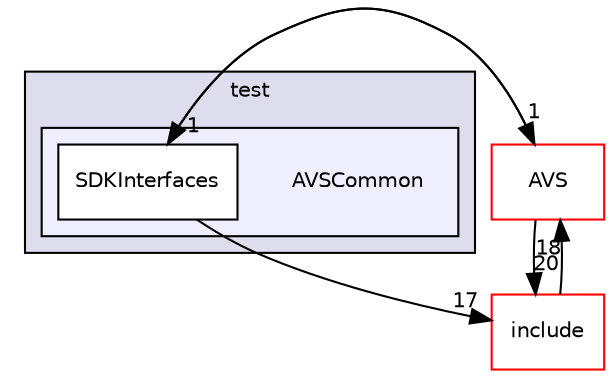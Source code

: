 digraph "/workplace/avs-device-sdk/AVSCommon/SDKInterfaces/test/AVSCommon" {
  compound=true
  node [ fontsize="10", fontname="Helvetica"];
  edge [ labelfontsize="10", labelfontname="Helvetica"];
  subgraph clusterdir_1ddd86bfa39359b35ed671234e3560e0 {
    graph [ bgcolor="#ddddee", pencolor="black", label="test" fontname="Helvetica", fontsize="10", URL="dir_1ddd86bfa39359b35ed671234e3560e0.html"]
  subgraph clusterdir_779cd95c25bfd22c62255d2dc75909ee {
    graph [ bgcolor="#eeeeff", pencolor="black", label="" URL="dir_779cd95c25bfd22c62255d2dc75909ee.html"];
    dir_779cd95c25bfd22c62255d2dc75909ee [shape=plaintext label="AVSCommon"];
    dir_fd08e2d492364730d424f6256176d09b [shape=box label="SDKInterfaces" color="black" fillcolor="white" style="filled" URL="dir_fd08e2d492364730d424f6256176d09b.html"];
  }
  }
  dir_80711c2a226d5fced33fce22558d3784 [shape=box label="AVS" fillcolor="white" style="filled" color="red" URL="dir_80711c2a226d5fced33fce22558d3784.html"];
  dir_17341252d14ec499eb3e1f7903ffcdf5 [shape=box label="include" fillcolor="white" style="filled" color="red" URL="dir_17341252d14ec499eb3e1f7903ffcdf5.html"];
  dir_80711c2a226d5fced33fce22558d3784->dir_17341252d14ec499eb3e1f7903ffcdf5 [headlabel="20", labeldistance=1.5 headhref="dir_000010_000064.html"];
  dir_80711c2a226d5fced33fce22558d3784->dir_fd08e2d492364730d424f6256176d09b [headlabel="1", labeldistance=1.5 headhref="dir_000010_000023.html"];
  dir_17341252d14ec499eb3e1f7903ffcdf5->dir_80711c2a226d5fced33fce22558d3784 [headlabel="18", labeldistance=1.5 headhref="dir_000064_000010.html"];
  dir_fd08e2d492364730d424f6256176d09b->dir_80711c2a226d5fced33fce22558d3784 [headlabel="1", labeldistance=1.5 headhref="dir_000023_000010.html"];
  dir_fd08e2d492364730d424f6256176d09b->dir_17341252d14ec499eb3e1f7903ffcdf5 [headlabel="17", labeldistance=1.5 headhref="dir_000023_000064.html"];
}
